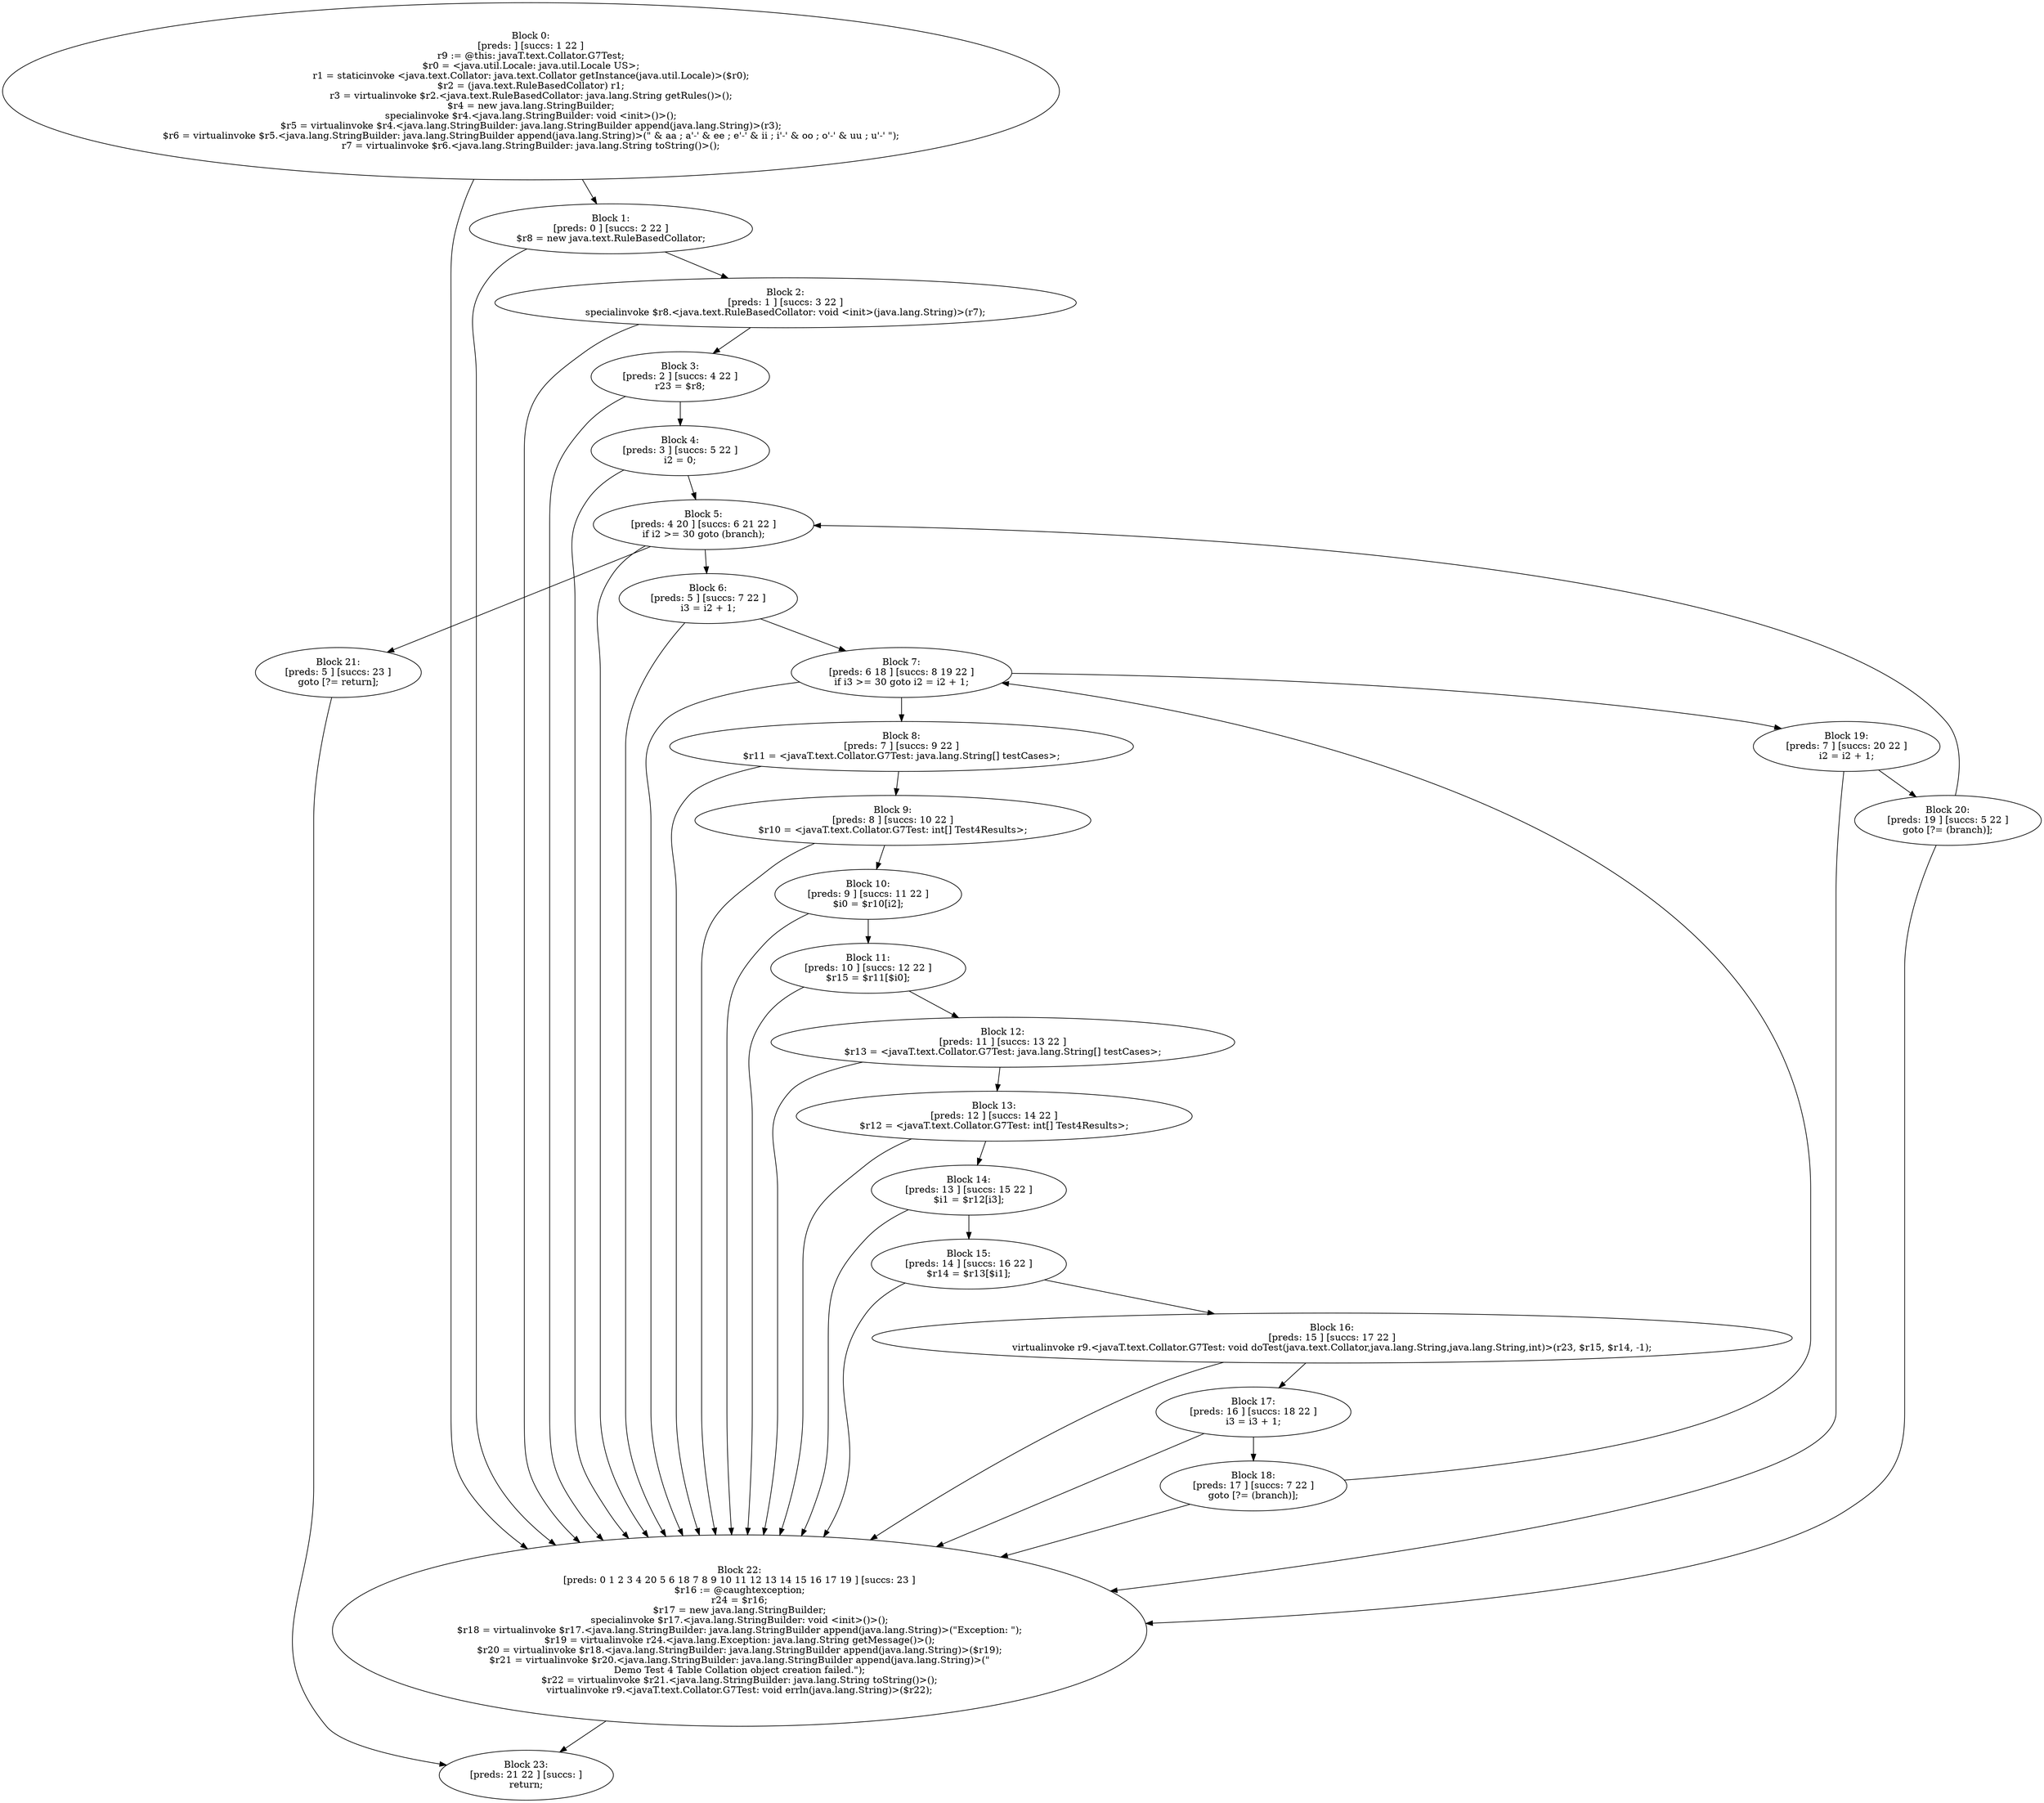 digraph "unitGraph" {
    "Block 0:
[preds: ] [succs: 1 22 ]
r9 := @this: javaT.text.Collator.G7Test;
$r0 = <java.util.Locale: java.util.Locale US>;
r1 = staticinvoke <java.text.Collator: java.text.Collator getInstance(java.util.Locale)>($r0);
$r2 = (java.text.RuleBasedCollator) r1;
r3 = virtualinvoke $r2.<java.text.RuleBasedCollator: java.lang.String getRules()>();
$r4 = new java.lang.StringBuilder;
specialinvoke $r4.<java.lang.StringBuilder: void <init>()>();
$r5 = virtualinvoke $r4.<java.lang.StringBuilder: java.lang.StringBuilder append(java.lang.String)>(r3);
$r6 = virtualinvoke $r5.<java.lang.StringBuilder: java.lang.StringBuilder append(java.lang.String)>(\" & aa ; a\'-\' & ee ; e\'-\' & ii ; i\'-\' & oo ; o\'-\' & uu ; u\'-\' \");
r7 = virtualinvoke $r6.<java.lang.StringBuilder: java.lang.String toString()>();
"
    "Block 1:
[preds: 0 ] [succs: 2 22 ]
$r8 = new java.text.RuleBasedCollator;
"
    "Block 2:
[preds: 1 ] [succs: 3 22 ]
specialinvoke $r8.<java.text.RuleBasedCollator: void <init>(java.lang.String)>(r7);
"
    "Block 3:
[preds: 2 ] [succs: 4 22 ]
r23 = $r8;
"
    "Block 4:
[preds: 3 ] [succs: 5 22 ]
i2 = 0;
"
    "Block 5:
[preds: 4 20 ] [succs: 6 21 22 ]
if i2 >= 30 goto (branch);
"
    "Block 6:
[preds: 5 ] [succs: 7 22 ]
i3 = i2 + 1;
"
    "Block 7:
[preds: 6 18 ] [succs: 8 19 22 ]
if i3 >= 30 goto i2 = i2 + 1;
"
    "Block 8:
[preds: 7 ] [succs: 9 22 ]
$r11 = <javaT.text.Collator.G7Test: java.lang.String[] testCases>;
"
    "Block 9:
[preds: 8 ] [succs: 10 22 ]
$r10 = <javaT.text.Collator.G7Test: int[] Test4Results>;
"
    "Block 10:
[preds: 9 ] [succs: 11 22 ]
$i0 = $r10[i2];
"
    "Block 11:
[preds: 10 ] [succs: 12 22 ]
$r15 = $r11[$i0];
"
    "Block 12:
[preds: 11 ] [succs: 13 22 ]
$r13 = <javaT.text.Collator.G7Test: java.lang.String[] testCases>;
"
    "Block 13:
[preds: 12 ] [succs: 14 22 ]
$r12 = <javaT.text.Collator.G7Test: int[] Test4Results>;
"
    "Block 14:
[preds: 13 ] [succs: 15 22 ]
$i1 = $r12[i3];
"
    "Block 15:
[preds: 14 ] [succs: 16 22 ]
$r14 = $r13[$i1];
"
    "Block 16:
[preds: 15 ] [succs: 17 22 ]
virtualinvoke r9.<javaT.text.Collator.G7Test: void doTest(java.text.Collator,java.lang.String,java.lang.String,int)>(r23, $r15, $r14, -1);
"
    "Block 17:
[preds: 16 ] [succs: 18 22 ]
i3 = i3 + 1;
"
    "Block 18:
[preds: 17 ] [succs: 7 22 ]
goto [?= (branch)];
"
    "Block 19:
[preds: 7 ] [succs: 20 22 ]
i2 = i2 + 1;
"
    "Block 20:
[preds: 19 ] [succs: 5 22 ]
goto [?= (branch)];
"
    "Block 21:
[preds: 5 ] [succs: 23 ]
goto [?= return];
"
    "Block 22:
[preds: 0 1 2 3 4 20 5 6 18 7 8 9 10 11 12 13 14 15 16 17 19 ] [succs: 23 ]
$r16 := @caughtexception;
r24 = $r16;
$r17 = new java.lang.StringBuilder;
specialinvoke $r17.<java.lang.StringBuilder: void <init>()>();
$r18 = virtualinvoke $r17.<java.lang.StringBuilder: java.lang.StringBuilder append(java.lang.String)>(\"Exception: \");
$r19 = virtualinvoke r24.<java.lang.Exception: java.lang.String getMessage()>();
$r20 = virtualinvoke $r18.<java.lang.StringBuilder: java.lang.StringBuilder append(java.lang.String)>($r19);
$r21 = virtualinvoke $r20.<java.lang.StringBuilder: java.lang.StringBuilder append(java.lang.String)>(\"\nDemo Test 4 Table Collation object creation failed.\");
$r22 = virtualinvoke $r21.<java.lang.StringBuilder: java.lang.String toString()>();
virtualinvoke r9.<javaT.text.Collator.G7Test: void errln(java.lang.String)>($r22);
"
    "Block 23:
[preds: 21 22 ] [succs: ]
return;
"
    "Block 0:
[preds: ] [succs: 1 22 ]
r9 := @this: javaT.text.Collator.G7Test;
$r0 = <java.util.Locale: java.util.Locale US>;
r1 = staticinvoke <java.text.Collator: java.text.Collator getInstance(java.util.Locale)>($r0);
$r2 = (java.text.RuleBasedCollator) r1;
r3 = virtualinvoke $r2.<java.text.RuleBasedCollator: java.lang.String getRules()>();
$r4 = new java.lang.StringBuilder;
specialinvoke $r4.<java.lang.StringBuilder: void <init>()>();
$r5 = virtualinvoke $r4.<java.lang.StringBuilder: java.lang.StringBuilder append(java.lang.String)>(r3);
$r6 = virtualinvoke $r5.<java.lang.StringBuilder: java.lang.StringBuilder append(java.lang.String)>(\" & aa ; a\'-\' & ee ; e\'-\' & ii ; i\'-\' & oo ; o\'-\' & uu ; u\'-\' \");
r7 = virtualinvoke $r6.<java.lang.StringBuilder: java.lang.String toString()>();
"->"Block 1:
[preds: 0 ] [succs: 2 22 ]
$r8 = new java.text.RuleBasedCollator;
";
    "Block 0:
[preds: ] [succs: 1 22 ]
r9 := @this: javaT.text.Collator.G7Test;
$r0 = <java.util.Locale: java.util.Locale US>;
r1 = staticinvoke <java.text.Collator: java.text.Collator getInstance(java.util.Locale)>($r0);
$r2 = (java.text.RuleBasedCollator) r1;
r3 = virtualinvoke $r2.<java.text.RuleBasedCollator: java.lang.String getRules()>();
$r4 = new java.lang.StringBuilder;
specialinvoke $r4.<java.lang.StringBuilder: void <init>()>();
$r5 = virtualinvoke $r4.<java.lang.StringBuilder: java.lang.StringBuilder append(java.lang.String)>(r3);
$r6 = virtualinvoke $r5.<java.lang.StringBuilder: java.lang.StringBuilder append(java.lang.String)>(\" & aa ; a\'-\' & ee ; e\'-\' & ii ; i\'-\' & oo ; o\'-\' & uu ; u\'-\' \");
r7 = virtualinvoke $r6.<java.lang.StringBuilder: java.lang.String toString()>();
"->"Block 22:
[preds: 0 1 2 3 4 20 5 6 18 7 8 9 10 11 12 13 14 15 16 17 19 ] [succs: 23 ]
$r16 := @caughtexception;
r24 = $r16;
$r17 = new java.lang.StringBuilder;
specialinvoke $r17.<java.lang.StringBuilder: void <init>()>();
$r18 = virtualinvoke $r17.<java.lang.StringBuilder: java.lang.StringBuilder append(java.lang.String)>(\"Exception: \");
$r19 = virtualinvoke r24.<java.lang.Exception: java.lang.String getMessage()>();
$r20 = virtualinvoke $r18.<java.lang.StringBuilder: java.lang.StringBuilder append(java.lang.String)>($r19);
$r21 = virtualinvoke $r20.<java.lang.StringBuilder: java.lang.StringBuilder append(java.lang.String)>(\"\nDemo Test 4 Table Collation object creation failed.\");
$r22 = virtualinvoke $r21.<java.lang.StringBuilder: java.lang.String toString()>();
virtualinvoke r9.<javaT.text.Collator.G7Test: void errln(java.lang.String)>($r22);
";
    "Block 1:
[preds: 0 ] [succs: 2 22 ]
$r8 = new java.text.RuleBasedCollator;
"->"Block 2:
[preds: 1 ] [succs: 3 22 ]
specialinvoke $r8.<java.text.RuleBasedCollator: void <init>(java.lang.String)>(r7);
";
    "Block 1:
[preds: 0 ] [succs: 2 22 ]
$r8 = new java.text.RuleBasedCollator;
"->"Block 22:
[preds: 0 1 2 3 4 20 5 6 18 7 8 9 10 11 12 13 14 15 16 17 19 ] [succs: 23 ]
$r16 := @caughtexception;
r24 = $r16;
$r17 = new java.lang.StringBuilder;
specialinvoke $r17.<java.lang.StringBuilder: void <init>()>();
$r18 = virtualinvoke $r17.<java.lang.StringBuilder: java.lang.StringBuilder append(java.lang.String)>(\"Exception: \");
$r19 = virtualinvoke r24.<java.lang.Exception: java.lang.String getMessage()>();
$r20 = virtualinvoke $r18.<java.lang.StringBuilder: java.lang.StringBuilder append(java.lang.String)>($r19);
$r21 = virtualinvoke $r20.<java.lang.StringBuilder: java.lang.StringBuilder append(java.lang.String)>(\"\nDemo Test 4 Table Collation object creation failed.\");
$r22 = virtualinvoke $r21.<java.lang.StringBuilder: java.lang.String toString()>();
virtualinvoke r9.<javaT.text.Collator.G7Test: void errln(java.lang.String)>($r22);
";
    "Block 2:
[preds: 1 ] [succs: 3 22 ]
specialinvoke $r8.<java.text.RuleBasedCollator: void <init>(java.lang.String)>(r7);
"->"Block 3:
[preds: 2 ] [succs: 4 22 ]
r23 = $r8;
";
    "Block 2:
[preds: 1 ] [succs: 3 22 ]
specialinvoke $r8.<java.text.RuleBasedCollator: void <init>(java.lang.String)>(r7);
"->"Block 22:
[preds: 0 1 2 3 4 20 5 6 18 7 8 9 10 11 12 13 14 15 16 17 19 ] [succs: 23 ]
$r16 := @caughtexception;
r24 = $r16;
$r17 = new java.lang.StringBuilder;
specialinvoke $r17.<java.lang.StringBuilder: void <init>()>();
$r18 = virtualinvoke $r17.<java.lang.StringBuilder: java.lang.StringBuilder append(java.lang.String)>(\"Exception: \");
$r19 = virtualinvoke r24.<java.lang.Exception: java.lang.String getMessage()>();
$r20 = virtualinvoke $r18.<java.lang.StringBuilder: java.lang.StringBuilder append(java.lang.String)>($r19);
$r21 = virtualinvoke $r20.<java.lang.StringBuilder: java.lang.StringBuilder append(java.lang.String)>(\"\nDemo Test 4 Table Collation object creation failed.\");
$r22 = virtualinvoke $r21.<java.lang.StringBuilder: java.lang.String toString()>();
virtualinvoke r9.<javaT.text.Collator.G7Test: void errln(java.lang.String)>($r22);
";
    "Block 3:
[preds: 2 ] [succs: 4 22 ]
r23 = $r8;
"->"Block 4:
[preds: 3 ] [succs: 5 22 ]
i2 = 0;
";
    "Block 3:
[preds: 2 ] [succs: 4 22 ]
r23 = $r8;
"->"Block 22:
[preds: 0 1 2 3 4 20 5 6 18 7 8 9 10 11 12 13 14 15 16 17 19 ] [succs: 23 ]
$r16 := @caughtexception;
r24 = $r16;
$r17 = new java.lang.StringBuilder;
specialinvoke $r17.<java.lang.StringBuilder: void <init>()>();
$r18 = virtualinvoke $r17.<java.lang.StringBuilder: java.lang.StringBuilder append(java.lang.String)>(\"Exception: \");
$r19 = virtualinvoke r24.<java.lang.Exception: java.lang.String getMessage()>();
$r20 = virtualinvoke $r18.<java.lang.StringBuilder: java.lang.StringBuilder append(java.lang.String)>($r19);
$r21 = virtualinvoke $r20.<java.lang.StringBuilder: java.lang.StringBuilder append(java.lang.String)>(\"\nDemo Test 4 Table Collation object creation failed.\");
$r22 = virtualinvoke $r21.<java.lang.StringBuilder: java.lang.String toString()>();
virtualinvoke r9.<javaT.text.Collator.G7Test: void errln(java.lang.String)>($r22);
";
    "Block 4:
[preds: 3 ] [succs: 5 22 ]
i2 = 0;
"->"Block 5:
[preds: 4 20 ] [succs: 6 21 22 ]
if i2 >= 30 goto (branch);
";
    "Block 4:
[preds: 3 ] [succs: 5 22 ]
i2 = 0;
"->"Block 22:
[preds: 0 1 2 3 4 20 5 6 18 7 8 9 10 11 12 13 14 15 16 17 19 ] [succs: 23 ]
$r16 := @caughtexception;
r24 = $r16;
$r17 = new java.lang.StringBuilder;
specialinvoke $r17.<java.lang.StringBuilder: void <init>()>();
$r18 = virtualinvoke $r17.<java.lang.StringBuilder: java.lang.StringBuilder append(java.lang.String)>(\"Exception: \");
$r19 = virtualinvoke r24.<java.lang.Exception: java.lang.String getMessage()>();
$r20 = virtualinvoke $r18.<java.lang.StringBuilder: java.lang.StringBuilder append(java.lang.String)>($r19);
$r21 = virtualinvoke $r20.<java.lang.StringBuilder: java.lang.StringBuilder append(java.lang.String)>(\"\nDemo Test 4 Table Collation object creation failed.\");
$r22 = virtualinvoke $r21.<java.lang.StringBuilder: java.lang.String toString()>();
virtualinvoke r9.<javaT.text.Collator.G7Test: void errln(java.lang.String)>($r22);
";
    "Block 5:
[preds: 4 20 ] [succs: 6 21 22 ]
if i2 >= 30 goto (branch);
"->"Block 6:
[preds: 5 ] [succs: 7 22 ]
i3 = i2 + 1;
";
    "Block 5:
[preds: 4 20 ] [succs: 6 21 22 ]
if i2 >= 30 goto (branch);
"->"Block 21:
[preds: 5 ] [succs: 23 ]
goto [?= return];
";
    "Block 5:
[preds: 4 20 ] [succs: 6 21 22 ]
if i2 >= 30 goto (branch);
"->"Block 22:
[preds: 0 1 2 3 4 20 5 6 18 7 8 9 10 11 12 13 14 15 16 17 19 ] [succs: 23 ]
$r16 := @caughtexception;
r24 = $r16;
$r17 = new java.lang.StringBuilder;
specialinvoke $r17.<java.lang.StringBuilder: void <init>()>();
$r18 = virtualinvoke $r17.<java.lang.StringBuilder: java.lang.StringBuilder append(java.lang.String)>(\"Exception: \");
$r19 = virtualinvoke r24.<java.lang.Exception: java.lang.String getMessage()>();
$r20 = virtualinvoke $r18.<java.lang.StringBuilder: java.lang.StringBuilder append(java.lang.String)>($r19);
$r21 = virtualinvoke $r20.<java.lang.StringBuilder: java.lang.StringBuilder append(java.lang.String)>(\"\nDemo Test 4 Table Collation object creation failed.\");
$r22 = virtualinvoke $r21.<java.lang.StringBuilder: java.lang.String toString()>();
virtualinvoke r9.<javaT.text.Collator.G7Test: void errln(java.lang.String)>($r22);
";
    "Block 6:
[preds: 5 ] [succs: 7 22 ]
i3 = i2 + 1;
"->"Block 7:
[preds: 6 18 ] [succs: 8 19 22 ]
if i3 >= 30 goto i2 = i2 + 1;
";
    "Block 6:
[preds: 5 ] [succs: 7 22 ]
i3 = i2 + 1;
"->"Block 22:
[preds: 0 1 2 3 4 20 5 6 18 7 8 9 10 11 12 13 14 15 16 17 19 ] [succs: 23 ]
$r16 := @caughtexception;
r24 = $r16;
$r17 = new java.lang.StringBuilder;
specialinvoke $r17.<java.lang.StringBuilder: void <init>()>();
$r18 = virtualinvoke $r17.<java.lang.StringBuilder: java.lang.StringBuilder append(java.lang.String)>(\"Exception: \");
$r19 = virtualinvoke r24.<java.lang.Exception: java.lang.String getMessage()>();
$r20 = virtualinvoke $r18.<java.lang.StringBuilder: java.lang.StringBuilder append(java.lang.String)>($r19);
$r21 = virtualinvoke $r20.<java.lang.StringBuilder: java.lang.StringBuilder append(java.lang.String)>(\"\nDemo Test 4 Table Collation object creation failed.\");
$r22 = virtualinvoke $r21.<java.lang.StringBuilder: java.lang.String toString()>();
virtualinvoke r9.<javaT.text.Collator.G7Test: void errln(java.lang.String)>($r22);
";
    "Block 7:
[preds: 6 18 ] [succs: 8 19 22 ]
if i3 >= 30 goto i2 = i2 + 1;
"->"Block 8:
[preds: 7 ] [succs: 9 22 ]
$r11 = <javaT.text.Collator.G7Test: java.lang.String[] testCases>;
";
    "Block 7:
[preds: 6 18 ] [succs: 8 19 22 ]
if i3 >= 30 goto i2 = i2 + 1;
"->"Block 19:
[preds: 7 ] [succs: 20 22 ]
i2 = i2 + 1;
";
    "Block 7:
[preds: 6 18 ] [succs: 8 19 22 ]
if i3 >= 30 goto i2 = i2 + 1;
"->"Block 22:
[preds: 0 1 2 3 4 20 5 6 18 7 8 9 10 11 12 13 14 15 16 17 19 ] [succs: 23 ]
$r16 := @caughtexception;
r24 = $r16;
$r17 = new java.lang.StringBuilder;
specialinvoke $r17.<java.lang.StringBuilder: void <init>()>();
$r18 = virtualinvoke $r17.<java.lang.StringBuilder: java.lang.StringBuilder append(java.lang.String)>(\"Exception: \");
$r19 = virtualinvoke r24.<java.lang.Exception: java.lang.String getMessage()>();
$r20 = virtualinvoke $r18.<java.lang.StringBuilder: java.lang.StringBuilder append(java.lang.String)>($r19);
$r21 = virtualinvoke $r20.<java.lang.StringBuilder: java.lang.StringBuilder append(java.lang.String)>(\"\nDemo Test 4 Table Collation object creation failed.\");
$r22 = virtualinvoke $r21.<java.lang.StringBuilder: java.lang.String toString()>();
virtualinvoke r9.<javaT.text.Collator.G7Test: void errln(java.lang.String)>($r22);
";
    "Block 8:
[preds: 7 ] [succs: 9 22 ]
$r11 = <javaT.text.Collator.G7Test: java.lang.String[] testCases>;
"->"Block 9:
[preds: 8 ] [succs: 10 22 ]
$r10 = <javaT.text.Collator.G7Test: int[] Test4Results>;
";
    "Block 8:
[preds: 7 ] [succs: 9 22 ]
$r11 = <javaT.text.Collator.G7Test: java.lang.String[] testCases>;
"->"Block 22:
[preds: 0 1 2 3 4 20 5 6 18 7 8 9 10 11 12 13 14 15 16 17 19 ] [succs: 23 ]
$r16 := @caughtexception;
r24 = $r16;
$r17 = new java.lang.StringBuilder;
specialinvoke $r17.<java.lang.StringBuilder: void <init>()>();
$r18 = virtualinvoke $r17.<java.lang.StringBuilder: java.lang.StringBuilder append(java.lang.String)>(\"Exception: \");
$r19 = virtualinvoke r24.<java.lang.Exception: java.lang.String getMessage()>();
$r20 = virtualinvoke $r18.<java.lang.StringBuilder: java.lang.StringBuilder append(java.lang.String)>($r19);
$r21 = virtualinvoke $r20.<java.lang.StringBuilder: java.lang.StringBuilder append(java.lang.String)>(\"\nDemo Test 4 Table Collation object creation failed.\");
$r22 = virtualinvoke $r21.<java.lang.StringBuilder: java.lang.String toString()>();
virtualinvoke r9.<javaT.text.Collator.G7Test: void errln(java.lang.String)>($r22);
";
    "Block 9:
[preds: 8 ] [succs: 10 22 ]
$r10 = <javaT.text.Collator.G7Test: int[] Test4Results>;
"->"Block 10:
[preds: 9 ] [succs: 11 22 ]
$i0 = $r10[i2];
";
    "Block 9:
[preds: 8 ] [succs: 10 22 ]
$r10 = <javaT.text.Collator.G7Test: int[] Test4Results>;
"->"Block 22:
[preds: 0 1 2 3 4 20 5 6 18 7 8 9 10 11 12 13 14 15 16 17 19 ] [succs: 23 ]
$r16 := @caughtexception;
r24 = $r16;
$r17 = new java.lang.StringBuilder;
specialinvoke $r17.<java.lang.StringBuilder: void <init>()>();
$r18 = virtualinvoke $r17.<java.lang.StringBuilder: java.lang.StringBuilder append(java.lang.String)>(\"Exception: \");
$r19 = virtualinvoke r24.<java.lang.Exception: java.lang.String getMessage()>();
$r20 = virtualinvoke $r18.<java.lang.StringBuilder: java.lang.StringBuilder append(java.lang.String)>($r19);
$r21 = virtualinvoke $r20.<java.lang.StringBuilder: java.lang.StringBuilder append(java.lang.String)>(\"\nDemo Test 4 Table Collation object creation failed.\");
$r22 = virtualinvoke $r21.<java.lang.StringBuilder: java.lang.String toString()>();
virtualinvoke r9.<javaT.text.Collator.G7Test: void errln(java.lang.String)>($r22);
";
    "Block 10:
[preds: 9 ] [succs: 11 22 ]
$i0 = $r10[i2];
"->"Block 11:
[preds: 10 ] [succs: 12 22 ]
$r15 = $r11[$i0];
";
    "Block 10:
[preds: 9 ] [succs: 11 22 ]
$i0 = $r10[i2];
"->"Block 22:
[preds: 0 1 2 3 4 20 5 6 18 7 8 9 10 11 12 13 14 15 16 17 19 ] [succs: 23 ]
$r16 := @caughtexception;
r24 = $r16;
$r17 = new java.lang.StringBuilder;
specialinvoke $r17.<java.lang.StringBuilder: void <init>()>();
$r18 = virtualinvoke $r17.<java.lang.StringBuilder: java.lang.StringBuilder append(java.lang.String)>(\"Exception: \");
$r19 = virtualinvoke r24.<java.lang.Exception: java.lang.String getMessage()>();
$r20 = virtualinvoke $r18.<java.lang.StringBuilder: java.lang.StringBuilder append(java.lang.String)>($r19);
$r21 = virtualinvoke $r20.<java.lang.StringBuilder: java.lang.StringBuilder append(java.lang.String)>(\"\nDemo Test 4 Table Collation object creation failed.\");
$r22 = virtualinvoke $r21.<java.lang.StringBuilder: java.lang.String toString()>();
virtualinvoke r9.<javaT.text.Collator.G7Test: void errln(java.lang.String)>($r22);
";
    "Block 11:
[preds: 10 ] [succs: 12 22 ]
$r15 = $r11[$i0];
"->"Block 12:
[preds: 11 ] [succs: 13 22 ]
$r13 = <javaT.text.Collator.G7Test: java.lang.String[] testCases>;
";
    "Block 11:
[preds: 10 ] [succs: 12 22 ]
$r15 = $r11[$i0];
"->"Block 22:
[preds: 0 1 2 3 4 20 5 6 18 7 8 9 10 11 12 13 14 15 16 17 19 ] [succs: 23 ]
$r16 := @caughtexception;
r24 = $r16;
$r17 = new java.lang.StringBuilder;
specialinvoke $r17.<java.lang.StringBuilder: void <init>()>();
$r18 = virtualinvoke $r17.<java.lang.StringBuilder: java.lang.StringBuilder append(java.lang.String)>(\"Exception: \");
$r19 = virtualinvoke r24.<java.lang.Exception: java.lang.String getMessage()>();
$r20 = virtualinvoke $r18.<java.lang.StringBuilder: java.lang.StringBuilder append(java.lang.String)>($r19);
$r21 = virtualinvoke $r20.<java.lang.StringBuilder: java.lang.StringBuilder append(java.lang.String)>(\"\nDemo Test 4 Table Collation object creation failed.\");
$r22 = virtualinvoke $r21.<java.lang.StringBuilder: java.lang.String toString()>();
virtualinvoke r9.<javaT.text.Collator.G7Test: void errln(java.lang.String)>($r22);
";
    "Block 12:
[preds: 11 ] [succs: 13 22 ]
$r13 = <javaT.text.Collator.G7Test: java.lang.String[] testCases>;
"->"Block 13:
[preds: 12 ] [succs: 14 22 ]
$r12 = <javaT.text.Collator.G7Test: int[] Test4Results>;
";
    "Block 12:
[preds: 11 ] [succs: 13 22 ]
$r13 = <javaT.text.Collator.G7Test: java.lang.String[] testCases>;
"->"Block 22:
[preds: 0 1 2 3 4 20 5 6 18 7 8 9 10 11 12 13 14 15 16 17 19 ] [succs: 23 ]
$r16 := @caughtexception;
r24 = $r16;
$r17 = new java.lang.StringBuilder;
specialinvoke $r17.<java.lang.StringBuilder: void <init>()>();
$r18 = virtualinvoke $r17.<java.lang.StringBuilder: java.lang.StringBuilder append(java.lang.String)>(\"Exception: \");
$r19 = virtualinvoke r24.<java.lang.Exception: java.lang.String getMessage()>();
$r20 = virtualinvoke $r18.<java.lang.StringBuilder: java.lang.StringBuilder append(java.lang.String)>($r19);
$r21 = virtualinvoke $r20.<java.lang.StringBuilder: java.lang.StringBuilder append(java.lang.String)>(\"\nDemo Test 4 Table Collation object creation failed.\");
$r22 = virtualinvoke $r21.<java.lang.StringBuilder: java.lang.String toString()>();
virtualinvoke r9.<javaT.text.Collator.G7Test: void errln(java.lang.String)>($r22);
";
    "Block 13:
[preds: 12 ] [succs: 14 22 ]
$r12 = <javaT.text.Collator.G7Test: int[] Test4Results>;
"->"Block 14:
[preds: 13 ] [succs: 15 22 ]
$i1 = $r12[i3];
";
    "Block 13:
[preds: 12 ] [succs: 14 22 ]
$r12 = <javaT.text.Collator.G7Test: int[] Test4Results>;
"->"Block 22:
[preds: 0 1 2 3 4 20 5 6 18 7 8 9 10 11 12 13 14 15 16 17 19 ] [succs: 23 ]
$r16 := @caughtexception;
r24 = $r16;
$r17 = new java.lang.StringBuilder;
specialinvoke $r17.<java.lang.StringBuilder: void <init>()>();
$r18 = virtualinvoke $r17.<java.lang.StringBuilder: java.lang.StringBuilder append(java.lang.String)>(\"Exception: \");
$r19 = virtualinvoke r24.<java.lang.Exception: java.lang.String getMessage()>();
$r20 = virtualinvoke $r18.<java.lang.StringBuilder: java.lang.StringBuilder append(java.lang.String)>($r19);
$r21 = virtualinvoke $r20.<java.lang.StringBuilder: java.lang.StringBuilder append(java.lang.String)>(\"\nDemo Test 4 Table Collation object creation failed.\");
$r22 = virtualinvoke $r21.<java.lang.StringBuilder: java.lang.String toString()>();
virtualinvoke r9.<javaT.text.Collator.G7Test: void errln(java.lang.String)>($r22);
";
    "Block 14:
[preds: 13 ] [succs: 15 22 ]
$i1 = $r12[i3];
"->"Block 15:
[preds: 14 ] [succs: 16 22 ]
$r14 = $r13[$i1];
";
    "Block 14:
[preds: 13 ] [succs: 15 22 ]
$i1 = $r12[i3];
"->"Block 22:
[preds: 0 1 2 3 4 20 5 6 18 7 8 9 10 11 12 13 14 15 16 17 19 ] [succs: 23 ]
$r16 := @caughtexception;
r24 = $r16;
$r17 = new java.lang.StringBuilder;
specialinvoke $r17.<java.lang.StringBuilder: void <init>()>();
$r18 = virtualinvoke $r17.<java.lang.StringBuilder: java.lang.StringBuilder append(java.lang.String)>(\"Exception: \");
$r19 = virtualinvoke r24.<java.lang.Exception: java.lang.String getMessage()>();
$r20 = virtualinvoke $r18.<java.lang.StringBuilder: java.lang.StringBuilder append(java.lang.String)>($r19);
$r21 = virtualinvoke $r20.<java.lang.StringBuilder: java.lang.StringBuilder append(java.lang.String)>(\"\nDemo Test 4 Table Collation object creation failed.\");
$r22 = virtualinvoke $r21.<java.lang.StringBuilder: java.lang.String toString()>();
virtualinvoke r9.<javaT.text.Collator.G7Test: void errln(java.lang.String)>($r22);
";
    "Block 15:
[preds: 14 ] [succs: 16 22 ]
$r14 = $r13[$i1];
"->"Block 16:
[preds: 15 ] [succs: 17 22 ]
virtualinvoke r9.<javaT.text.Collator.G7Test: void doTest(java.text.Collator,java.lang.String,java.lang.String,int)>(r23, $r15, $r14, -1);
";
    "Block 15:
[preds: 14 ] [succs: 16 22 ]
$r14 = $r13[$i1];
"->"Block 22:
[preds: 0 1 2 3 4 20 5 6 18 7 8 9 10 11 12 13 14 15 16 17 19 ] [succs: 23 ]
$r16 := @caughtexception;
r24 = $r16;
$r17 = new java.lang.StringBuilder;
specialinvoke $r17.<java.lang.StringBuilder: void <init>()>();
$r18 = virtualinvoke $r17.<java.lang.StringBuilder: java.lang.StringBuilder append(java.lang.String)>(\"Exception: \");
$r19 = virtualinvoke r24.<java.lang.Exception: java.lang.String getMessage()>();
$r20 = virtualinvoke $r18.<java.lang.StringBuilder: java.lang.StringBuilder append(java.lang.String)>($r19);
$r21 = virtualinvoke $r20.<java.lang.StringBuilder: java.lang.StringBuilder append(java.lang.String)>(\"\nDemo Test 4 Table Collation object creation failed.\");
$r22 = virtualinvoke $r21.<java.lang.StringBuilder: java.lang.String toString()>();
virtualinvoke r9.<javaT.text.Collator.G7Test: void errln(java.lang.String)>($r22);
";
    "Block 16:
[preds: 15 ] [succs: 17 22 ]
virtualinvoke r9.<javaT.text.Collator.G7Test: void doTest(java.text.Collator,java.lang.String,java.lang.String,int)>(r23, $r15, $r14, -1);
"->"Block 17:
[preds: 16 ] [succs: 18 22 ]
i3 = i3 + 1;
";
    "Block 16:
[preds: 15 ] [succs: 17 22 ]
virtualinvoke r9.<javaT.text.Collator.G7Test: void doTest(java.text.Collator,java.lang.String,java.lang.String,int)>(r23, $r15, $r14, -1);
"->"Block 22:
[preds: 0 1 2 3 4 20 5 6 18 7 8 9 10 11 12 13 14 15 16 17 19 ] [succs: 23 ]
$r16 := @caughtexception;
r24 = $r16;
$r17 = new java.lang.StringBuilder;
specialinvoke $r17.<java.lang.StringBuilder: void <init>()>();
$r18 = virtualinvoke $r17.<java.lang.StringBuilder: java.lang.StringBuilder append(java.lang.String)>(\"Exception: \");
$r19 = virtualinvoke r24.<java.lang.Exception: java.lang.String getMessage()>();
$r20 = virtualinvoke $r18.<java.lang.StringBuilder: java.lang.StringBuilder append(java.lang.String)>($r19);
$r21 = virtualinvoke $r20.<java.lang.StringBuilder: java.lang.StringBuilder append(java.lang.String)>(\"\nDemo Test 4 Table Collation object creation failed.\");
$r22 = virtualinvoke $r21.<java.lang.StringBuilder: java.lang.String toString()>();
virtualinvoke r9.<javaT.text.Collator.G7Test: void errln(java.lang.String)>($r22);
";
    "Block 17:
[preds: 16 ] [succs: 18 22 ]
i3 = i3 + 1;
"->"Block 18:
[preds: 17 ] [succs: 7 22 ]
goto [?= (branch)];
";
    "Block 17:
[preds: 16 ] [succs: 18 22 ]
i3 = i3 + 1;
"->"Block 22:
[preds: 0 1 2 3 4 20 5 6 18 7 8 9 10 11 12 13 14 15 16 17 19 ] [succs: 23 ]
$r16 := @caughtexception;
r24 = $r16;
$r17 = new java.lang.StringBuilder;
specialinvoke $r17.<java.lang.StringBuilder: void <init>()>();
$r18 = virtualinvoke $r17.<java.lang.StringBuilder: java.lang.StringBuilder append(java.lang.String)>(\"Exception: \");
$r19 = virtualinvoke r24.<java.lang.Exception: java.lang.String getMessage()>();
$r20 = virtualinvoke $r18.<java.lang.StringBuilder: java.lang.StringBuilder append(java.lang.String)>($r19);
$r21 = virtualinvoke $r20.<java.lang.StringBuilder: java.lang.StringBuilder append(java.lang.String)>(\"\nDemo Test 4 Table Collation object creation failed.\");
$r22 = virtualinvoke $r21.<java.lang.StringBuilder: java.lang.String toString()>();
virtualinvoke r9.<javaT.text.Collator.G7Test: void errln(java.lang.String)>($r22);
";
    "Block 18:
[preds: 17 ] [succs: 7 22 ]
goto [?= (branch)];
"->"Block 7:
[preds: 6 18 ] [succs: 8 19 22 ]
if i3 >= 30 goto i2 = i2 + 1;
";
    "Block 18:
[preds: 17 ] [succs: 7 22 ]
goto [?= (branch)];
"->"Block 22:
[preds: 0 1 2 3 4 20 5 6 18 7 8 9 10 11 12 13 14 15 16 17 19 ] [succs: 23 ]
$r16 := @caughtexception;
r24 = $r16;
$r17 = new java.lang.StringBuilder;
specialinvoke $r17.<java.lang.StringBuilder: void <init>()>();
$r18 = virtualinvoke $r17.<java.lang.StringBuilder: java.lang.StringBuilder append(java.lang.String)>(\"Exception: \");
$r19 = virtualinvoke r24.<java.lang.Exception: java.lang.String getMessage()>();
$r20 = virtualinvoke $r18.<java.lang.StringBuilder: java.lang.StringBuilder append(java.lang.String)>($r19);
$r21 = virtualinvoke $r20.<java.lang.StringBuilder: java.lang.StringBuilder append(java.lang.String)>(\"\nDemo Test 4 Table Collation object creation failed.\");
$r22 = virtualinvoke $r21.<java.lang.StringBuilder: java.lang.String toString()>();
virtualinvoke r9.<javaT.text.Collator.G7Test: void errln(java.lang.String)>($r22);
";
    "Block 19:
[preds: 7 ] [succs: 20 22 ]
i2 = i2 + 1;
"->"Block 20:
[preds: 19 ] [succs: 5 22 ]
goto [?= (branch)];
";
    "Block 19:
[preds: 7 ] [succs: 20 22 ]
i2 = i2 + 1;
"->"Block 22:
[preds: 0 1 2 3 4 20 5 6 18 7 8 9 10 11 12 13 14 15 16 17 19 ] [succs: 23 ]
$r16 := @caughtexception;
r24 = $r16;
$r17 = new java.lang.StringBuilder;
specialinvoke $r17.<java.lang.StringBuilder: void <init>()>();
$r18 = virtualinvoke $r17.<java.lang.StringBuilder: java.lang.StringBuilder append(java.lang.String)>(\"Exception: \");
$r19 = virtualinvoke r24.<java.lang.Exception: java.lang.String getMessage()>();
$r20 = virtualinvoke $r18.<java.lang.StringBuilder: java.lang.StringBuilder append(java.lang.String)>($r19);
$r21 = virtualinvoke $r20.<java.lang.StringBuilder: java.lang.StringBuilder append(java.lang.String)>(\"\nDemo Test 4 Table Collation object creation failed.\");
$r22 = virtualinvoke $r21.<java.lang.StringBuilder: java.lang.String toString()>();
virtualinvoke r9.<javaT.text.Collator.G7Test: void errln(java.lang.String)>($r22);
";
    "Block 20:
[preds: 19 ] [succs: 5 22 ]
goto [?= (branch)];
"->"Block 5:
[preds: 4 20 ] [succs: 6 21 22 ]
if i2 >= 30 goto (branch);
";
    "Block 20:
[preds: 19 ] [succs: 5 22 ]
goto [?= (branch)];
"->"Block 22:
[preds: 0 1 2 3 4 20 5 6 18 7 8 9 10 11 12 13 14 15 16 17 19 ] [succs: 23 ]
$r16 := @caughtexception;
r24 = $r16;
$r17 = new java.lang.StringBuilder;
specialinvoke $r17.<java.lang.StringBuilder: void <init>()>();
$r18 = virtualinvoke $r17.<java.lang.StringBuilder: java.lang.StringBuilder append(java.lang.String)>(\"Exception: \");
$r19 = virtualinvoke r24.<java.lang.Exception: java.lang.String getMessage()>();
$r20 = virtualinvoke $r18.<java.lang.StringBuilder: java.lang.StringBuilder append(java.lang.String)>($r19);
$r21 = virtualinvoke $r20.<java.lang.StringBuilder: java.lang.StringBuilder append(java.lang.String)>(\"\nDemo Test 4 Table Collation object creation failed.\");
$r22 = virtualinvoke $r21.<java.lang.StringBuilder: java.lang.String toString()>();
virtualinvoke r9.<javaT.text.Collator.G7Test: void errln(java.lang.String)>($r22);
";
    "Block 21:
[preds: 5 ] [succs: 23 ]
goto [?= return];
"->"Block 23:
[preds: 21 22 ] [succs: ]
return;
";
    "Block 22:
[preds: 0 1 2 3 4 20 5 6 18 7 8 9 10 11 12 13 14 15 16 17 19 ] [succs: 23 ]
$r16 := @caughtexception;
r24 = $r16;
$r17 = new java.lang.StringBuilder;
specialinvoke $r17.<java.lang.StringBuilder: void <init>()>();
$r18 = virtualinvoke $r17.<java.lang.StringBuilder: java.lang.StringBuilder append(java.lang.String)>(\"Exception: \");
$r19 = virtualinvoke r24.<java.lang.Exception: java.lang.String getMessage()>();
$r20 = virtualinvoke $r18.<java.lang.StringBuilder: java.lang.StringBuilder append(java.lang.String)>($r19);
$r21 = virtualinvoke $r20.<java.lang.StringBuilder: java.lang.StringBuilder append(java.lang.String)>(\"\nDemo Test 4 Table Collation object creation failed.\");
$r22 = virtualinvoke $r21.<java.lang.StringBuilder: java.lang.String toString()>();
virtualinvoke r9.<javaT.text.Collator.G7Test: void errln(java.lang.String)>($r22);
"->"Block 23:
[preds: 21 22 ] [succs: ]
return;
";
}
